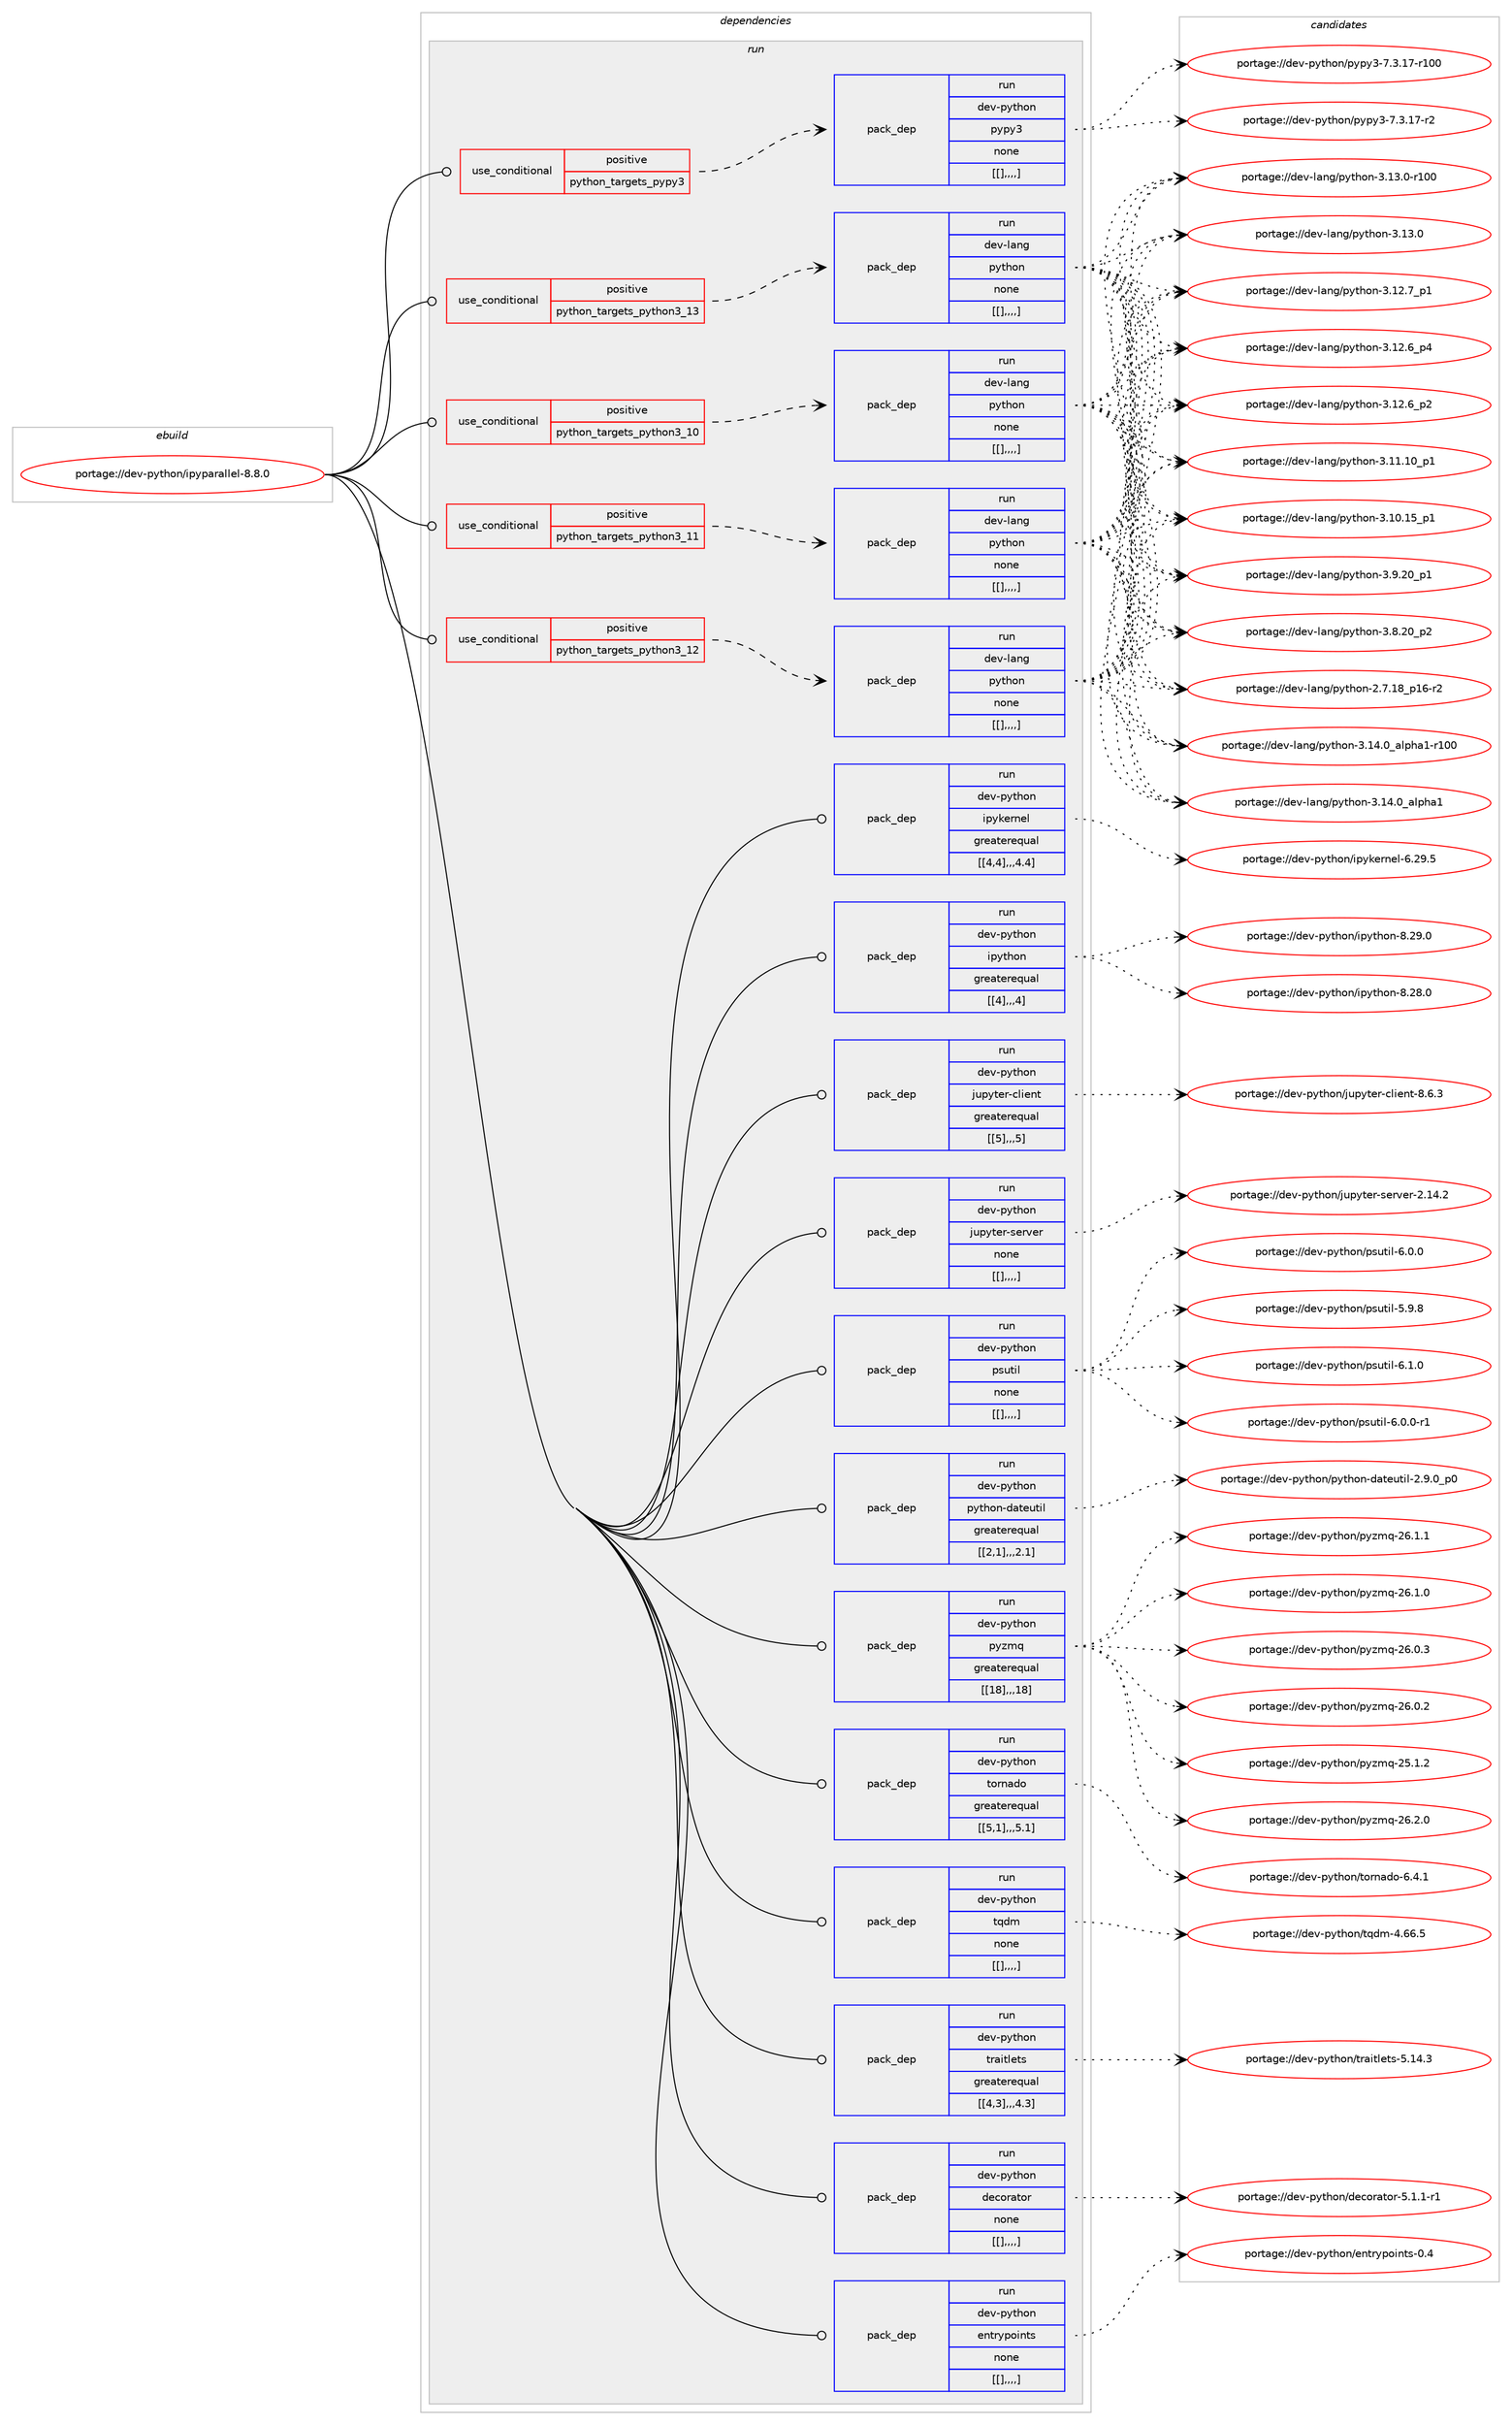 digraph prolog {

# *************
# Graph options
# *************

newrank=true;
concentrate=true;
compound=true;
graph [rankdir=LR,fontname=Helvetica,fontsize=10,ranksep=1.5];#, ranksep=2.5, nodesep=0.2];
edge  [arrowhead=vee];
node  [fontname=Helvetica,fontsize=10];

# **********
# The ebuild
# **********

subgraph cluster_leftcol {
color=gray;
label=<<i>ebuild</i>>;
id [label="portage://dev-python/ipyparallel-8.8.0", color=red, width=4, href="../dev-python/ipyparallel-8.8.0.svg"];
}

# ****************
# The dependencies
# ****************

subgraph cluster_midcol {
color=gray;
label=<<i>dependencies</i>>;
subgraph cluster_compile {
fillcolor="#eeeeee";
style=filled;
label=<<i>compile</i>>;
}
subgraph cluster_compileandrun {
fillcolor="#eeeeee";
style=filled;
label=<<i>compile and run</i>>;
}
subgraph cluster_run {
fillcolor="#eeeeee";
style=filled;
label=<<i>run</i>>;
subgraph cond35878 {
dependency154050 [label=<<TABLE BORDER="0" CELLBORDER="1" CELLSPACING="0" CELLPADDING="4"><TR><TD ROWSPAN="3" CELLPADDING="10">use_conditional</TD></TR><TR><TD>positive</TD></TR><TR><TD>python_targets_pypy3</TD></TR></TABLE>>, shape=none, color=red];
subgraph pack116861 {
dependency154075 [label=<<TABLE BORDER="0" CELLBORDER="1" CELLSPACING="0" CELLPADDING="4" WIDTH="220"><TR><TD ROWSPAN="6" CELLPADDING="30">pack_dep</TD></TR><TR><TD WIDTH="110">run</TD></TR><TR><TD>dev-python</TD></TR><TR><TD>pypy3</TD></TR><TR><TD>none</TD></TR><TR><TD>[[],,,,]</TD></TR></TABLE>>, shape=none, color=blue];
}
dependency154050:e -> dependency154075:w [weight=20,style="dashed",arrowhead="vee"];
}
id:e -> dependency154050:w [weight=20,style="solid",arrowhead="odot"];
subgraph cond35882 {
dependency154123 [label=<<TABLE BORDER="0" CELLBORDER="1" CELLSPACING="0" CELLPADDING="4"><TR><TD ROWSPAN="3" CELLPADDING="10">use_conditional</TD></TR><TR><TD>positive</TD></TR><TR><TD>python_targets_python3_10</TD></TR></TABLE>>, shape=none, color=red];
subgraph pack116901 {
dependency154126 [label=<<TABLE BORDER="0" CELLBORDER="1" CELLSPACING="0" CELLPADDING="4" WIDTH="220"><TR><TD ROWSPAN="6" CELLPADDING="30">pack_dep</TD></TR><TR><TD WIDTH="110">run</TD></TR><TR><TD>dev-lang</TD></TR><TR><TD>python</TD></TR><TR><TD>none</TD></TR><TR><TD>[[],,,,]</TD></TR></TABLE>>, shape=none, color=blue];
}
dependency154123:e -> dependency154126:w [weight=20,style="dashed",arrowhead="vee"];
}
id:e -> dependency154123:w [weight=20,style="solid",arrowhead="odot"];
subgraph cond35911 {
dependency154133 [label=<<TABLE BORDER="0" CELLBORDER="1" CELLSPACING="0" CELLPADDING="4"><TR><TD ROWSPAN="3" CELLPADDING="10">use_conditional</TD></TR><TR><TD>positive</TD></TR><TR><TD>python_targets_python3_11</TD></TR></TABLE>>, shape=none, color=red];
subgraph pack116910 {
dependency154135 [label=<<TABLE BORDER="0" CELLBORDER="1" CELLSPACING="0" CELLPADDING="4" WIDTH="220"><TR><TD ROWSPAN="6" CELLPADDING="30">pack_dep</TD></TR><TR><TD WIDTH="110">run</TD></TR><TR><TD>dev-lang</TD></TR><TR><TD>python</TD></TR><TR><TD>none</TD></TR><TR><TD>[[],,,,]</TD></TR></TABLE>>, shape=none, color=blue];
}
dependency154133:e -> dependency154135:w [weight=20,style="dashed",arrowhead="vee"];
}
id:e -> dependency154133:w [weight=20,style="solid",arrowhead="odot"];
subgraph cond35922 {
dependency154175 [label=<<TABLE BORDER="0" CELLBORDER="1" CELLSPACING="0" CELLPADDING="4"><TR><TD ROWSPAN="3" CELLPADDING="10">use_conditional</TD></TR><TR><TD>positive</TD></TR><TR><TD>python_targets_python3_12</TD></TR></TABLE>>, shape=none, color=red];
subgraph pack116964 {
dependency154238 [label=<<TABLE BORDER="0" CELLBORDER="1" CELLSPACING="0" CELLPADDING="4" WIDTH="220"><TR><TD ROWSPAN="6" CELLPADDING="30">pack_dep</TD></TR><TR><TD WIDTH="110">run</TD></TR><TR><TD>dev-lang</TD></TR><TR><TD>python</TD></TR><TR><TD>none</TD></TR><TR><TD>[[],,,,]</TD></TR></TABLE>>, shape=none, color=blue];
}
dependency154175:e -> dependency154238:w [weight=20,style="dashed",arrowhead="vee"];
}
id:e -> dependency154175:w [weight=20,style="solid",arrowhead="odot"];
subgraph cond35973 {
dependency154271 [label=<<TABLE BORDER="0" CELLBORDER="1" CELLSPACING="0" CELLPADDING="4"><TR><TD ROWSPAN="3" CELLPADDING="10">use_conditional</TD></TR><TR><TD>positive</TD></TR><TR><TD>python_targets_python3_13</TD></TR></TABLE>>, shape=none, color=red];
subgraph pack116997 {
dependency154317 [label=<<TABLE BORDER="0" CELLBORDER="1" CELLSPACING="0" CELLPADDING="4" WIDTH="220"><TR><TD ROWSPAN="6" CELLPADDING="30">pack_dep</TD></TR><TR><TD WIDTH="110">run</TD></TR><TR><TD>dev-lang</TD></TR><TR><TD>python</TD></TR><TR><TD>none</TD></TR><TR><TD>[[],,,,]</TD></TR></TABLE>>, shape=none, color=blue];
}
dependency154271:e -> dependency154317:w [weight=20,style="dashed",arrowhead="vee"];
}
id:e -> dependency154271:w [weight=20,style="solid",arrowhead="odot"];
subgraph pack117017 {
dependency154350 [label=<<TABLE BORDER="0" CELLBORDER="1" CELLSPACING="0" CELLPADDING="4" WIDTH="220"><TR><TD ROWSPAN="6" CELLPADDING="30">pack_dep</TD></TR><TR><TD WIDTH="110">run</TD></TR><TR><TD>dev-python</TD></TR><TR><TD>decorator</TD></TR><TR><TD>none</TD></TR><TR><TD>[[],,,,]</TD></TR></TABLE>>, shape=none, color=blue];
}
id:e -> dependency154350:w [weight=20,style="solid",arrowhead="odot"];
subgraph pack117030 {
dependency154376 [label=<<TABLE BORDER="0" CELLBORDER="1" CELLSPACING="0" CELLPADDING="4" WIDTH="220"><TR><TD ROWSPAN="6" CELLPADDING="30">pack_dep</TD></TR><TR><TD WIDTH="110">run</TD></TR><TR><TD>dev-python</TD></TR><TR><TD>entrypoints</TD></TR><TR><TD>none</TD></TR><TR><TD>[[],,,,]</TD></TR></TABLE>>, shape=none, color=blue];
}
id:e -> dependency154376:w [weight=20,style="solid",arrowhead="odot"];
subgraph pack117041 {
dependency154379 [label=<<TABLE BORDER="0" CELLBORDER="1" CELLSPACING="0" CELLPADDING="4" WIDTH="220"><TR><TD ROWSPAN="6" CELLPADDING="30">pack_dep</TD></TR><TR><TD WIDTH="110">run</TD></TR><TR><TD>dev-python</TD></TR><TR><TD>ipykernel</TD></TR><TR><TD>greaterequal</TD></TR><TR><TD>[[4,4],,,4.4]</TD></TR></TABLE>>, shape=none, color=blue];
}
id:e -> dependency154379:w [weight=20,style="solid",arrowhead="odot"];
subgraph pack117044 {
dependency154453 [label=<<TABLE BORDER="0" CELLBORDER="1" CELLSPACING="0" CELLPADDING="4" WIDTH="220"><TR><TD ROWSPAN="6" CELLPADDING="30">pack_dep</TD></TR><TR><TD WIDTH="110">run</TD></TR><TR><TD>dev-python</TD></TR><TR><TD>ipython</TD></TR><TR><TD>greaterequal</TD></TR><TR><TD>[[4],,,4]</TD></TR></TABLE>>, shape=none, color=blue];
}
id:e -> dependency154453:w [weight=20,style="solid",arrowhead="odot"];
subgraph pack117099 {
dependency154504 [label=<<TABLE BORDER="0" CELLBORDER="1" CELLSPACING="0" CELLPADDING="4" WIDTH="220"><TR><TD ROWSPAN="6" CELLPADDING="30">pack_dep</TD></TR><TR><TD WIDTH="110">run</TD></TR><TR><TD>dev-python</TD></TR><TR><TD>jupyter-client</TD></TR><TR><TD>greaterequal</TD></TR><TR><TD>[[5],,,5]</TD></TR></TABLE>>, shape=none, color=blue];
}
id:e -> dependency154504:w [weight=20,style="solid",arrowhead="odot"];
subgraph pack117134 {
dependency154540 [label=<<TABLE BORDER="0" CELLBORDER="1" CELLSPACING="0" CELLPADDING="4" WIDTH="220"><TR><TD ROWSPAN="6" CELLPADDING="30">pack_dep</TD></TR><TR><TD WIDTH="110">run</TD></TR><TR><TD>dev-python</TD></TR><TR><TD>jupyter-server</TD></TR><TR><TD>none</TD></TR><TR><TD>[[],,,,]</TD></TR></TABLE>>, shape=none, color=blue];
}
id:e -> dependency154540:w [weight=20,style="solid",arrowhead="odot"];
subgraph pack117163 {
dependency154599 [label=<<TABLE BORDER="0" CELLBORDER="1" CELLSPACING="0" CELLPADDING="4" WIDTH="220"><TR><TD ROWSPAN="6" CELLPADDING="30">pack_dep</TD></TR><TR><TD WIDTH="110">run</TD></TR><TR><TD>dev-python</TD></TR><TR><TD>psutil</TD></TR><TR><TD>none</TD></TR><TR><TD>[[],,,,]</TD></TR></TABLE>>, shape=none, color=blue];
}
id:e -> dependency154599:w [weight=20,style="solid",arrowhead="odot"];
subgraph pack117178 {
dependency154622 [label=<<TABLE BORDER="0" CELLBORDER="1" CELLSPACING="0" CELLPADDING="4" WIDTH="220"><TR><TD ROWSPAN="6" CELLPADDING="30">pack_dep</TD></TR><TR><TD WIDTH="110">run</TD></TR><TR><TD>dev-python</TD></TR><TR><TD>python-dateutil</TD></TR><TR><TD>greaterequal</TD></TR><TR><TD>[[2,1],,,2.1]</TD></TR></TABLE>>, shape=none, color=blue];
}
id:e -> dependency154622:w [weight=20,style="solid",arrowhead="odot"];
subgraph pack117200 {
dependency154656 [label=<<TABLE BORDER="0" CELLBORDER="1" CELLSPACING="0" CELLPADDING="4" WIDTH="220"><TR><TD ROWSPAN="6" CELLPADDING="30">pack_dep</TD></TR><TR><TD WIDTH="110">run</TD></TR><TR><TD>dev-python</TD></TR><TR><TD>pyzmq</TD></TR><TR><TD>greaterequal</TD></TR><TR><TD>[[18],,,18]</TD></TR></TABLE>>, shape=none, color=blue];
}
id:e -> dependency154656:w [weight=20,style="solid",arrowhead="odot"];
subgraph pack117212 {
dependency154702 [label=<<TABLE BORDER="0" CELLBORDER="1" CELLSPACING="0" CELLPADDING="4" WIDTH="220"><TR><TD ROWSPAN="6" CELLPADDING="30">pack_dep</TD></TR><TR><TD WIDTH="110">run</TD></TR><TR><TD>dev-python</TD></TR><TR><TD>tornado</TD></TR><TR><TD>greaterequal</TD></TR><TR><TD>[[5,1],,,5.1]</TD></TR></TABLE>>, shape=none, color=blue];
}
id:e -> dependency154702:w [weight=20,style="solid",arrowhead="odot"];
subgraph pack117236 {
dependency154737 [label=<<TABLE BORDER="0" CELLBORDER="1" CELLSPACING="0" CELLPADDING="4" WIDTH="220"><TR><TD ROWSPAN="6" CELLPADDING="30">pack_dep</TD></TR><TR><TD WIDTH="110">run</TD></TR><TR><TD>dev-python</TD></TR><TR><TD>tqdm</TD></TR><TR><TD>none</TD></TR><TR><TD>[[],,,,]</TD></TR></TABLE>>, shape=none, color=blue];
}
id:e -> dependency154737:w [weight=20,style="solid",arrowhead="odot"];
subgraph pack117289 {
dependency154816 [label=<<TABLE BORDER="0" CELLBORDER="1" CELLSPACING="0" CELLPADDING="4" WIDTH="220"><TR><TD ROWSPAN="6" CELLPADDING="30">pack_dep</TD></TR><TR><TD WIDTH="110">run</TD></TR><TR><TD>dev-python</TD></TR><TR><TD>traitlets</TD></TR><TR><TD>greaterequal</TD></TR><TR><TD>[[4,3],,,4.3]</TD></TR></TABLE>>, shape=none, color=blue];
}
id:e -> dependency154816:w [weight=20,style="solid",arrowhead="odot"];
}
}

# **************
# The candidates
# **************

subgraph cluster_choices {
rank=same;
color=gray;
label=<<i>candidates</i>>;

subgraph choice117080 {
color=black;
nodesep=1;
choice100101118451121211161041111104711212111212151455546514649554511450 [label="portage://dev-python/pypy3-7.3.17-r2", color=red, width=4,href="../dev-python/pypy3-7.3.17-r2.svg"];
choice1001011184511212111610411111047112121112121514555465146495545114494848 [label="portage://dev-python/pypy3-7.3.17-r100", color=red, width=4,href="../dev-python/pypy3-7.3.17-r100.svg"];
dependency154075:e -> choice100101118451121211161041111104711212111212151455546514649554511450:w [style=dotted,weight="100"];
dependency154075:e -> choice1001011184511212111610411111047112121112121514555465146495545114494848:w [style=dotted,weight="100"];
}
subgraph choice117084 {
color=black;
nodesep=1;
choice100101118451089711010347112121116104111110455146495246489597108112104974945114494848 [label="portage://dev-lang/python-3.14.0_alpha1-r100", color=red, width=4,href="../dev-lang/python-3.14.0_alpha1-r100.svg"];
choice1001011184510897110103471121211161041111104551464952464895971081121049749 [label="portage://dev-lang/python-3.14.0_alpha1", color=red, width=4,href="../dev-lang/python-3.14.0_alpha1.svg"];
choice1001011184510897110103471121211161041111104551464951464845114494848 [label="portage://dev-lang/python-3.13.0-r100", color=red, width=4,href="../dev-lang/python-3.13.0-r100.svg"];
choice10010111845108971101034711212111610411111045514649514648 [label="portage://dev-lang/python-3.13.0", color=red, width=4,href="../dev-lang/python-3.13.0.svg"];
choice100101118451089711010347112121116104111110455146495046559511249 [label="portage://dev-lang/python-3.12.7_p1", color=red, width=4,href="../dev-lang/python-3.12.7_p1.svg"];
choice100101118451089711010347112121116104111110455146495046549511252 [label="portage://dev-lang/python-3.12.6_p4", color=red, width=4,href="../dev-lang/python-3.12.6_p4.svg"];
choice100101118451089711010347112121116104111110455146495046549511250 [label="portage://dev-lang/python-3.12.6_p2", color=red, width=4,href="../dev-lang/python-3.12.6_p2.svg"];
choice10010111845108971101034711212111610411111045514649494649489511249 [label="portage://dev-lang/python-3.11.10_p1", color=red, width=4,href="../dev-lang/python-3.11.10_p1.svg"];
choice10010111845108971101034711212111610411111045514649484649539511249 [label="portage://dev-lang/python-3.10.15_p1", color=red, width=4,href="../dev-lang/python-3.10.15_p1.svg"];
choice100101118451089711010347112121116104111110455146574650489511249 [label="portage://dev-lang/python-3.9.20_p1", color=red, width=4,href="../dev-lang/python-3.9.20_p1.svg"];
choice100101118451089711010347112121116104111110455146564650489511250 [label="portage://dev-lang/python-3.8.20_p2", color=red, width=4,href="../dev-lang/python-3.8.20_p2.svg"];
choice100101118451089711010347112121116104111110455046554649569511249544511450 [label="portage://dev-lang/python-2.7.18_p16-r2", color=red, width=4,href="../dev-lang/python-2.7.18_p16-r2.svg"];
dependency154126:e -> choice100101118451089711010347112121116104111110455146495246489597108112104974945114494848:w [style=dotted,weight="100"];
dependency154126:e -> choice1001011184510897110103471121211161041111104551464952464895971081121049749:w [style=dotted,weight="100"];
dependency154126:e -> choice1001011184510897110103471121211161041111104551464951464845114494848:w [style=dotted,weight="100"];
dependency154126:e -> choice10010111845108971101034711212111610411111045514649514648:w [style=dotted,weight="100"];
dependency154126:e -> choice100101118451089711010347112121116104111110455146495046559511249:w [style=dotted,weight="100"];
dependency154126:e -> choice100101118451089711010347112121116104111110455146495046549511252:w [style=dotted,weight="100"];
dependency154126:e -> choice100101118451089711010347112121116104111110455146495046549511250:w [style=dotted,weight="100"];
dependency154126:e -> choice10010111845108971101034711212111610411111045514649494649489511249:w [style=dotted,weight="100"];
dependency154126:e -> choice10010111845108971101034711212111610411111045514649484649539511249:w [style=dotted,weight="100"];
dependency154126:e -> choice100101118451089711010347112121116104111110455146574650489511249:w [style=dotted,weight="100"];
dependency154126:e -> choice100101118451089711010347112121116104111110455146564650489511250:w [style=dotted,weight="100"];
dependency154126:e -> choice100101118451089711010347112121116104111110455046554649569511249544511450:w [style=dotted,weight="100"];
}
subgraph choice117093 {
color=black;
nodesep=1;
choice100101118451089711010347112121116104111110455146495246489597108112104974945114494848 [label="portage://dev-lang/python-3.14.0_alpha1-r100", color=red, width=4,href="../dev-lang/python-3.14.0_alpha1-r100.svg"];
choice1001011184510897110103471121211161041111104551464952464895971081121049749 [label="portage://dev-lang/python-3.14.0_alpha1", color=red, width=4,href="../dev-lang/python-3.14.0_alpha1.svg"];
choice1001011184510897110103471121211161041111104551464951464845114494848 [label="portage://dev-lang/python-3.13.0-r100", color=red, width=4,href="../dev-lang/python-3.13.0-r100.svg"];
choice10010111845108971101034711212111610411111045514649514648 [label="portage://dev-lang/python-3.13.0", color=red, width=4,href="../dev-lang/python-3.13.0.svg"];
choice100101118451089711010347112121116104111110455146495046559511249 [label="portage://dev-lang/python-3.12.7_p1", color=red, width=4,href="../dev-lang/python-3.12.7_p1.svg"];
choice100101118451089711010347112121116104111110455146495046549511252 [label="portage://dev-lang/python-3.12.6_p4", color=red, width=4,href="../dev-lang/python-3.12.6_p4.svg"];
choice100101118451089711010347112121116104111110455146495046549511250 [label="portage://dev-lang/python-3.12.6_p2", color=red, width=4,href="../dev-lang/python-3.12.6_p2.svg"];
choice10010111845108971101034711212111610411111045514649494649489511249 [label="portage://dev-lang/python-3.11.10_p1", color=red, width=4,href="../dev-lang/python-3.11.10_p1.svg"];
choice10010111845108971101034711212111610411111045514649484649539511249 [label="portage://dev-lang/python-3.10.15_p1", color=red, width=4,href="../dev-lang/python-3.10.15_p1.svg"];
choice100101118451089711010347112121116104111110455146574650489511249 [label="portage://dev-lang/python-3.9.20_p1", color=red, width=4,href="../dev-lang/python-3.9.20_p1.svg"];
choice100101118451089711010347112121116104111110455146564650489511250 [label="portage://dev-lang/python-3.8.20_p2", color=red, width=4,href="../dev-lang/python-3.8.20_p2.svg"];
choice100101118451089711010347112121116104111110455046554649569511249544511450 [label="portage://dev-lang/python-2.7.18_p16-r2", color=red, width=4,href="../dev-lang/python-2.7.18_p16-r2.svg"];
dependency154135:e -> choice100101118451089711010347112121116104111110455146495246489597108112104974945114494848:w [style=dotted,weight="100"];
dependency154135:e -> choice1001011184510897110103471121211161041111104551464952464895971081121049749:w [style=dotted,weight="100"];
dependency154135:e -> choice1001011184510897110103471121211161041111104551464951464845114494848:w [style=dotted,weight="100"];
dependency154135:e -> choice10010111845108971101034711212111610411111045514649514648:w [style=dotted,weight="100"];
dependency154135:e -> choice100101118451089711010347112121116104111110455146495046559511249:w [style=dotted,weight="100"];
dependency154135:e -> choice100101118451089711010347112121116104111110455146495046549511252:w [style=dotted,weight="100"];
dependency154135:e -> choice100101118451089711010347112121116104111110455146495046549511250:w [style=dotted,weight="100"];
dependency154135:e -> choice10010111845108971101034711212111610411111045514649494649489511249:w [style=dotted,weight="100"];
dependency154135:e -> choice10010111845108971101034711212111610411111045514649484649539511249:w [style=dotted,weight="100"];
dependency154135:e -> choice100101118451089711010347112121116104111110455146574650489511249:w [style=dotted,weight="100"];
dependency154135:e -> choice100101118451089711010347112121116104111110455146564650489511250:w [style=dotted,weight="100"];
dependency154135:e -> choice100101118451089711010347112121116104111110455046554649569511249544511450:w [style=dotted,weight="100"];
}
subgraph choice117121 {
color=black;
nodesep=1;
choice100101118451089711010347112121116104111110455146495246489597108112104974945114494848 [label="portage://dev-lang/python-3.14.0_alpha1-r100", color=red, width=4,href="../dev-lang/python-3.14.0_alpha1-r100.svg"];
choice1001011184510897110103471121211161041111104551464952464895971081121049749 [label="portage://dev-lang/python-3.14.0_alpha1", color=red, width=4,href="../dev-lang/python-3.14.0_alpha1.svg"];
choice1001011184510897110103471121211161041111104551464951464845114494848 [label="portage://dev-lang/python-3.13.0-r100", color=red, width=4,href="../dev-lang/python-3.13.0-r100.svg"];
choice10010111845108971101034711212111610411111045514649514648 [label="portage://dev-lang/python-3.13.0", color=red, width=4,href="../dev-lang/python-3.13.0.svg"];
choice100101118451089711010347112121116104111110455146495046559511249 [label="portage://dev-lang/python-3.12.7_p1", color=red, width=4,href="../dev-lang/python-3.12.7_p1.svg"];
choice100101118451089711010347112121116104111110455146495046549511252 [label="portage://dev-lang/python-3.12.6_p4", color=red, width=4,href="../dev-lang/python-3.12.6_p4.svg"];
choice100101118451089711010347112121116104111110455146495046549511250 [label="portage://dev-lang/python-3.12.6_p2", color=red, width=4,href="../dev-lang/python-3.12.6_p2.svg"];
choice10010111845108971101034711212111610411111045514649494649489511249 [label="portage://dev-lang/python-3.11.10_p1", color=red, width=4,href="../dev-lang/python-3.11.10_p1.svg"];
choice10010111845108971101034711212111610411111045514649484649539511249 [label="portage://dev-lang/python-3.10.15_p1", color=red, width=4,href="../dev-lang/python-3.10.15_p1.svg"];
choice100101118451089711010347112121116104111110455146574650489511249 [label="portage://dev-lang/python-3.9.20_p1", color=red, width=4,href="../dev-lang/python-3.9.20_p1.svg"];
choice100101118451089711010347112121116104111110455146564650489511250 [label="portage://dev-lang/python-3.8.20_p2", color=red, width=4,href="../dev-lang/python-3.8.20_p2.svg"];
choice100101118451089711010347112121116104111110455046554649569511249544511450 [label="portage://dev-lang/python-2.7.18_p16-r2", color=red, width=4,href="../dev-lang/python-2.7.18_p16-r2.svg"];
dependency154238:e -> choice100101118451089711010347112121116104111110455146495246489597108112104974945114494848:w [style=dotted,weight="100"];
dependency154238:e -> choice1001011184510897110103471121211161041111104551464952464895971081121049749:w [style=dotted,weight="100"];
dependency154238:e -> choice1001011184510897110103471121211161041111104551464951464845114494848:w [style=dotted,weight="100"];
dependency154238:e -> choice10010111845108971101034711212111610411111045514649514648:w [style=dotted,weight="100"];
dependency154238:e -> choice100101118451089711010347112121116104111110455146495046559511249:w [style=dotted,weight="100"];
dependency154238:e -> choice100101118451089711010347112121116104111110455146495046549511252:w [style=dotted,weight="100"];
dependency154238:e -> choice100101118451089711010347112121116104111110455146495046549511250:w [style=dotted,weight="100"];
dependency154238:e -> choice10010111845108971101034711212111610411111045514649494649489511249:w [style=dotted,weight="100"];
dependency154238:e -> choice10010111845108971101034711212111610411111045514649484649539511249:w [style=dotted,weight="100"];
dependency154238:e -> choice100101118451089711010347112121116104111110455146574650489511249:w [style=dotted,weight="100"];
dependency154238:e -> choice100101118451089711010347112121116104111110455146564650489511250:w [style=dotted,weight="100"];
dependency154238:e -> choice100101118451089711010347112121116104111110455046554649569511249544511450:w [style=dotted,weight="100"];
}
subgraph choice117128 {
color=black;
nodesep=1;
choice100101118451089711010347112121116104111110455146495246489597108112104974945114494848 [label="portage://dev-lang/python-3.14.0_alpha1-r100", color=red, width=4,href="../dev-lang/python-3.14.0_alpha1-r100.svg"];
choice1001011184510897110103471121211161041111104551464952464895971081121049749 [label="portage://dev-lang/python-3.14.0_alpha1", color=red, width=4,href="../dev-lang/python-3.14.0_alpha1.svg"];
choice1001011184510897110103471121211161041111104551464951464845114494848 [label="portage://dev-lang/python-3.13.0-r100", color=red, width=4,href="../dev-lang/python-3.13.0-r100.svg"];
choice10010111845108971101034711212111610411111045514649514648 [label="portage://dev-lang/python-3.13.0", color=red, width=4,href="../dev-lang/python-3.13.0.svg"];
choice100101118451089711010347112121116104111110455146495046559511249 [label="portage://dev-lang/python-3.12.7_p1", color=red, width=4,href="../dev-lang/python-3.12.7_p1.svg"];
choice100101118451089711010347112121116104111110455146495046549511252 [label="portage://dev-lang/python-3.12.6_p4", color=red, width=4,href="../dev-lang/python-3.12.6_p4.svg"];
choice100101118451089711010347112121116104111110455146495046549511250 [label="portage://dev-lang/python-3.12.6_p2", color=red, width=4,href="../dev-lang/python-3.12.6_p2.svg"];
choice10010111845108971101034711212111610411111045514649494649489511249 [label="portage://dev-lang/python-3.11.10_p1", color=red, width=4,href="../dev-lang/python-3.11.10_p1.svg"];
choice10010111845108971101034711212111610411111045514649484649539511249 [label="portage://dev-lang/python-3.10.15_p1", color=red, width=4,href="../dev-lang/python-3.10.15_p1.svg"];
choice100101118451089711010347112121116104111110455146574650489511249 [label="portage://dev-lang/python-3.9.20_p1", color=red, width=4,href="../dev-lang/python-3.9.20_p1.svg"];
choice100101118451089711010347112121116104111110455146564650489511250 [label="portage://dev-lang/python-3.8.20_p2", color=red, width=4,href="../dev-lang/python-3.8.20_p2.svg"];
choice100101118451089711010347112121116104111110455046554649569511249544511450 [label="portage://dev-lang/python-2.7.18_p16-r2", color=red, width=4,href="../dev-lang/python-2.7.18_p16-r2.svg"];
dependency154317:e -> choice100101118451089711010347112121116104111110455146495246489597108112104974945114494848:w [style=dotted,weight="100"];
dependency154317:e -> choice1001011184510897110103471121211161041111104551464952464895971081121049749:w [style=dotted,weight="100"];
dependency154317:e -> choice1001011184510897110103471121211161041111104551464951464845114494848:w [style=dotted,weight="100"];
dependency154317:e -> choice10010111845108971101034711212111610411111045514649514648:w [style=dotted,weight="100"];
dependency154317:e -> choice100101118451089711010347112121116104111110455146495046559511249:w [style=dotted,weight="100"];
dependency154317:e -> choice100101118451089711010347112121116104111110455146495046549511252:w [style=dotted,weight="100"];
dependency154317:e -> choice100101118451089711010347112121116104111110455146495046549511250:w [style=dotted,weight="100"];
dependency154317:e -> choice10010111845108971101034711212111610411111045514649494649489511249:w [style=dotted,weight="100"];
dependency154317:e -> choice10010111845108971101034711212111610411111045514649484649539511249:w [style=dotted,weight="100"];
dependency154317:e -> choice100101118451089711010347112121116104111110455146574650489511249:w [style=dotted,weight="100"];
dependency154317:e -> choice100101118451089711010347112121116104111110455146564650489511250:w [style=dotted,weight="100"];
dependency154317:e -> choice100101118451089711010347112121116104111110455046554649569511249544511450:w [style=dotted,weight="100"];
}
subgraph choice117159 {
color=black;
nodesep=1;
choice100101118451121211161041111104710010199111114971161111144553464946494511449 [label="portage://dev-python/decorator-5.1.1-r1", color=red, width=4,href="../dev-python/decorator-5.1.1-r1.svg"];
dependency154350:e -> choice100101118451121211161041111104710010199111114971161111144553464946494511449:w [style=dotted,weight="100"];
}
subgraph choice117179 {
color=black;
nodesep=1;
choice100101118451121211161041111104710111011611412111211110511011611545484652 [label="portage://dev-python/entrypoints-0.4", color=red, width=4,href="../dev-python/entrypoints-0.4.svg"];
dependency154376:e -> choice100101118451121211161041111104710111011611412111211110511011611545484652:w [style=dotted,weight="100"];
}
subgraph choice117202 {
color=black;
nodesep=1;
choice100101118451121211161041111104710511212110710111411010110845544650574653 [label="portage://dev-python/ipykernel-6.29.5", color=red, width=4,href="../dev-python/ipykernel-6.29.5.svg"];
dependency154379:e -> choice100101118451121211161041111104710511212110710111411010110845544650574653:w [style=dotted,weight="100"];
}
subgraph choice117205 {
color=black;
nodesep=1;
choice100101118451121211161041111104710511212111610411111045564650574648 [label="portage://dev-python/ipython-8.29.0", color=red, width=4,href="../dev-python/ipython-8.29.0.svg"];
choice100101118451121211161041111104710511212111610411111045564650564648 [label="portage://dev-python/ipython-8.28.0", color=red, width=4,href="../dev-python/ipython-8.28.0.svg"];
dependency154453:e -> choice100101118451121211161041111104710511212111610411111045564650574648:w [style=dotted,weight="100"];
dependency154453:e -> choice100101118451121211161041111104710511212111610411111045564650564648:w [style=dotted,weight="100"];
}
subgraph choice117208 {
color=black;
nodesep=1;
choice10010111845112121116104111110471061171121211161011144599108105101110116455646544651 [label="portage://dev-python/jupyter-client-8.6.3", color=red, width=4,href="../dev-python/jupyter-client-8.6.3.svg"];
dependency154504:e -> choice10010111845112121116104111110471061171121211161011144599108105101110116455646544651:w [style=dotted,weight="100"];
}
subgraph choice117209 {
color=black;
nodesep=1;
choice10010111845112121116104111110471061171121211161011144511510111411810111445504649524650 [label="portage://dev-python/jupyter-server-2.14.2", color=red, width=4,href="../dev-python/jupyter-server-2.14.2.svg"];
dependency154540:e -> choice10010111845112121116104111110471061171121211161011144511510111411810111445504649524650:w [style=dotted,weight="100"];
}
subgraph choice117234 {
color=black;
nodesep=1;
choice1001011184511212111610411111047112115117116105108455446494648 [label="portage://dev-python/psutil-6.1.0", color=red, width=4,href="../dev-python/psutil-6.1.0.svg"];
choice10010111845112121116104111110471121151171161051084554464846484511449 [label="portage://dev-python/psutil-6.0.0-r1", color=red, width=4,href="../dev-python/psutil-6.0.0-r1.svg"];
choice1001011184511212111610411111047112115117116105108455446484648 [label="portage://dev-python/psutil-6.0.0", color=red, width=4,href="../dev-python/psutil-6.0.0.svg"];
choice1001011184511212111610411111047112115117116105108455346574656 [label="portage://dev-python/psutil-5.9.8", color=red, width=4,href="../dev-python/psutil-5.9.8.svg"];
dependency154599:e -> choice1001011184511212111610411111047112115117116105108455446494648:w [style=dotted,weight="100"];
dependency154599:e -> choice10010111845112121116104111110471121151171161051084554464846484511449:w [style=dotted,weight="100"];
dependency154599:e -> choice1001011184511212111610411111047112115117116105108455446484648:w [style=dotted,weight="100"];
dependency154599:e -> choice1001011184511212111610411111047112115117116105108455346574656:w [style=dotted,weight="100"];
}
subgraph choice117264 {
color=black;
nodesep=1;
choice100101118451121211161041111104711212111610411111045100971161011171161051084550465746489511248 [label="portage://dev-python/python-dateutil-2.9.0_p0", color=red, width=4,href="../dev-python/python-dateutil-2.9.0_p0.svg"];
dependency154622:e -> choice100101118451121211161041111104711212111610411111045100971161011171161051084550465746489511248:w [style=dotted,weight="100"];
}
subgraph choice117265 {
color=black;
nodesep=1;
choice100101118451121211161041111104711212112210911345505446504648 [label="portage://dev-python/pyzmq-26.2.0", color=red, width=4,href="../dev-python/pyzmq-26.2.0.svg"];
choice100101118451121211161041111104711212112210911345505446494649 [label="portage://dev-python/pyzmq-26.1.1", color=red, width=4,href="../dev-python/pyzmq-26.1.1.svg"];
choice100101118451121211161041111104711212112210911345505446494648 [label="portage://dev-python/pyzmq-26.1.0", color=red, width=4,href="../dev-python/pyzmq-26.1.0.svg"];
choice100101118451121211161041111104711212112210911345505446484651 [label="portage://dev-python/pyzmq-26.0.3", color=red, width=4,href="../dev-python/pyzmq-26.0.3.svg"];
choice100101118451121211161041111104711212112210911345505446484650 [label="portage://dev-python/pyzmq-26.0.2", color=red, width=4,href="../dev-python/pyzmq-26.0.2.svg"];
choice100101118451121211161041111104711212112210911345505346494650 [label="portage://dev-python/pyzmq-25.1.2", color=red, width=4,href="../dev-python/pyzmq-25.1.2.svg"];
dependency154656:e -> choice100101118451121211161041111104711212112210911345505446504648:w [style=dotted,weight="100"];
dependency154656:e -> choice100101118451121211161041111104711212112210911345505446494649:w [style=dotted,weight="100"];
dependency154656:e -> choice100101118451121211161041111104711212112210911345505446494648:w [style=dotted,weight="100"];
dependency154656:e -> choice100101118451121211161041111104711212112210911345505446484651:w [style=dotted,weight="100"];
dependency154656:e -> choice100101118451121211161041111104711212112210911345505446484650:w [style=dotted,weight="100"];
dependency154656:e -> choice100101118451121211161041111104711212112210911345505346494650:w [style=dotted,weight="100"];
}
subgraph choice117273 {
color=black;
nodesep=1;
choice100101118451121211161041111104711611111411097100111455446524649 [label="portage://dev-python/tornado-6.4.1", color=red, width=4,href="../dev-python/tornado-6.4.1.svg"];
dependency154702:e -> choice100101118451121211161041111104711611111411097100111455446524649:w [style=dotted,weight="100"];
}
subgraph choice117274 {
color=black;
nodesep=1;
choice100101118451121211161041111104711611310010945524654544653 [label="portage://dev-python/tqdm-4.66.5", color=red, width=4,href="../dev-python/tqdm-4.66.5.svg"];
dependency154737:e -> choice100101118451121211161041111104711611310010945524654544653:w [style=dotted,weight="100"];
}
subgraph choice117281 {
color=black;
nodesep=1;
choice10010111845112121116104111110471161149710511610810111611545534649524651 [label="portage://dev-python/traitlets-5.14.3", color=red, width=4,href="../dev-python/traitlets-5.14.3.svg"];
dependency154816:e -> choice10010111845112121116104111110471161149710511610810111611545534649524651:w [style=dotted,weight="100"];
}
}

}
